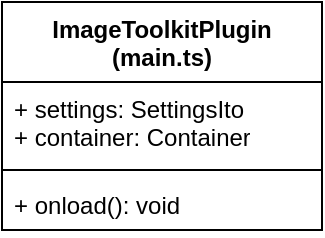 <mxfile version="21.2.1" type="device">
  <diagram name="code architecture" id="OMPBly3PlGCPpyZRR5Ur">
    <mxGraphModel dx="989" dy="580" grid="1" gridSize="10" guides="1" tooltips="1" connect="1" arrows="1" fold="1" page="1" pageScale="1" pageWidth="827" pageHeight="1169" math="0" shadow="0">
      <root>
        <mxCell id="0" />
        <mxCell id="1" parent="0" />
        <mxCell id="z3TR2QdXJCRY6YS32lWy-2" value="ImageToolkitPlugin (main.ts)" style="swimlane;fontStyle=1;align=center;verticalAlign=top;childLayout=stackLayout;horizontal=1;startSize=40;horizontalStack=0;resizeParent=1;resizeParentMax=0;resizeLast=0;collapsible=1;marginBottom=0;whiteSpace=wrap;html=1;" parent="1" vertex="1">
          <mxGeometry x="240" y="80" width="160" height="114" as="geometry">
            <mxRectangle x="240" y="80" width="200" height="40" as="alternateBounds" />
          </mxGeometry>
        </mxCell>
        <mxCell id="z3TR2QdXJCRY6YS32lWy-3" value="+&amp;nbsp;settings: SettingsIto&lt;br&gt;+ container: Container" style="text;strokeColor=none;fillColor=none;align=left;verticalAlign=top;spacingLeft=4;spacingRight=4;overflow=hidden;rotatable=0;points=[[0,0.5],[1,0.5]];portConstraint=eastwest;whiteSpace=wrap;html=1;" parent="z3TR2QdXJCRY6YS32lWy-2" vertex="1">
          <mxGeometry y="40" width="160" height="40" as="geometry" />
        </mxCell>
        <mxCell id="z3TR2QdXJCRY6YS32lWy-4" value="" style="line;strokeWidth=1;fillColor=none;align=left;verticalAlign=middle;spacingTop=-1;spacingLeft=3;spacingRight=3;rotatable=0;labelPosition=right;points=[];portConstraint=eastwest;strokeColor=inherit;" parent="z3TR2QdXJCRY6YS32lWy-2" vertex="1">
          <mxGeometry y="80" width="160" height="8" as="geometry" />
        </mxCell>
        <mxCell id="z3TR2QdXJCRY6YS32lWy-5" value="+ onload(): void" style="text;strokeColor=none;fillColor=none;align=left;verticalAlign=top;spacingLeft=4;spacingRight=4;overflow=hidden;rotatable=0;points=[[0,0.5],[1,0.5]];portConstraint=eastwest;whiteSpace=wrap;html=1;" parent="z3TR2QdXJCRY6YS32lWy-2" vertex="1">
          <mxGeometry y="88" width="160" height="26" as="geometry" />
        </mxCell>
      </root>
    </mxGraphModel>
  </diagram>
</mxfile>
